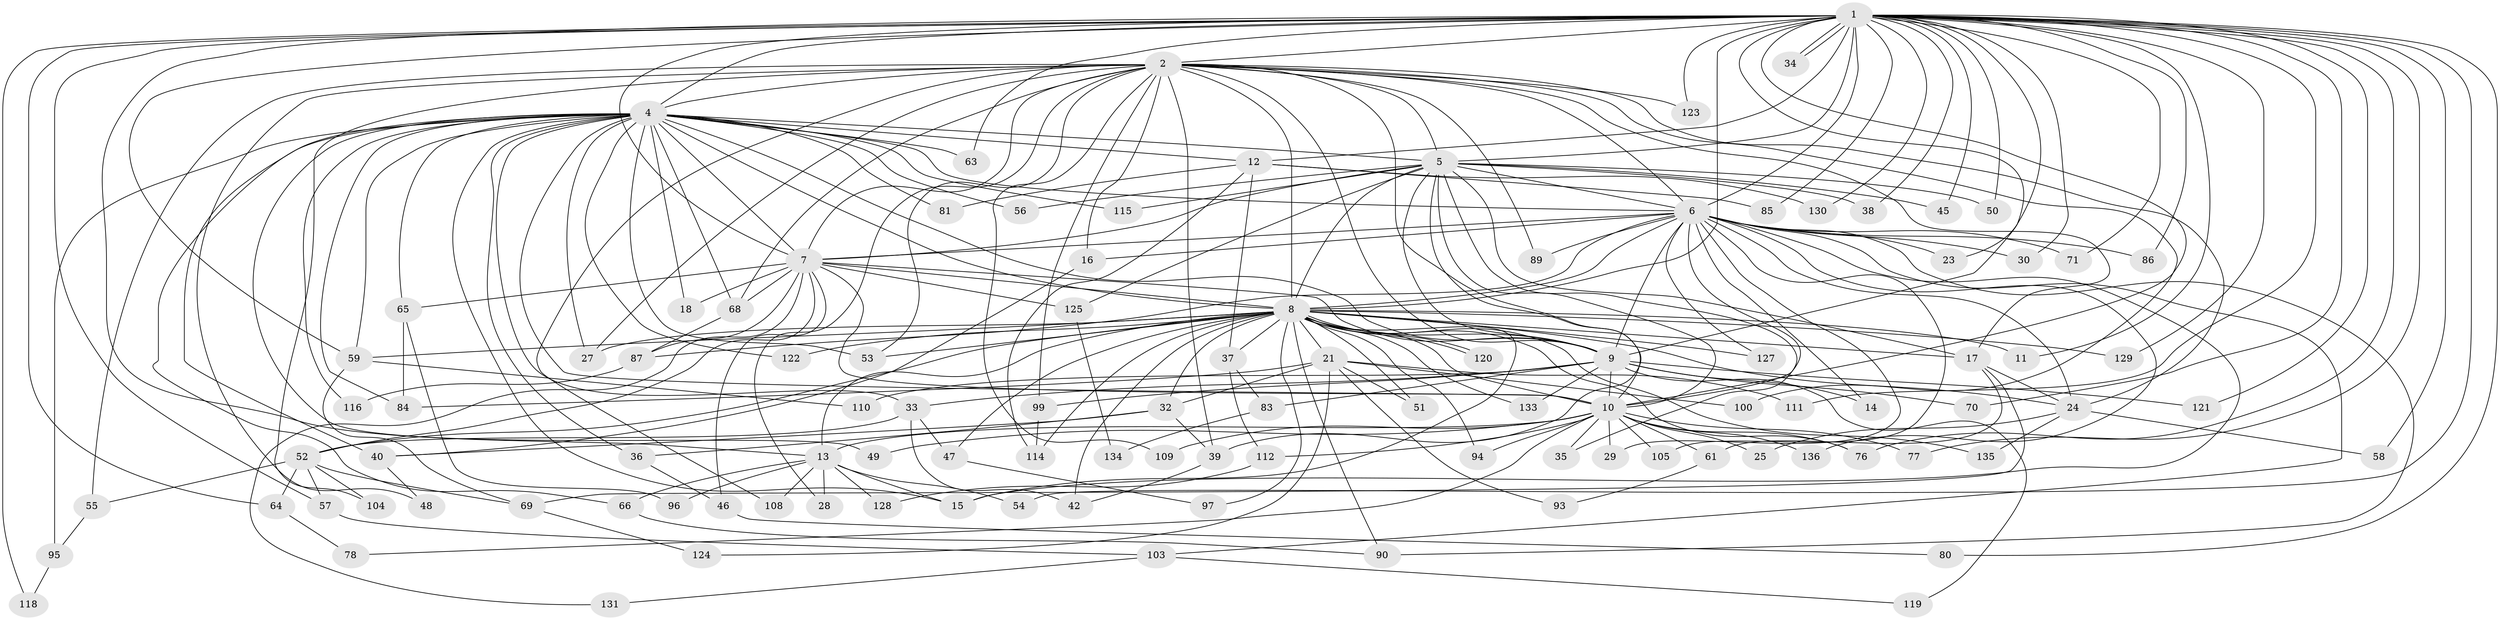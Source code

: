 // original degree distribution, {21: 0.007352941176470588, 28: 0.007352941176470588, 26: 0.007352941176470588, 31: 0.014705882352941176, 20: 0.014705882352941176, 23: 0.007352941176470588, 18: 0.007352941176470588, 22: 0.007352941176470588, 2: 0.5661764705882353, 7: 0.014705882352941176, 5: 0.04411764705882353, 4: 0.08088235294117647, 11: 0.007352941176470588, 3: 0.19117647058823528, 9: 0.007352941176470588, 6: 0.007352941176470588, 8: 0.007352941176470588}
// Generated by graph-tools (version 1.1) at 2025/41/03/06/25 10:41:43]
// undirected, 106 vertices, 249 edges
graph export_dot {
graph [start="1"]
  node [color=gray90,style=filled];
  1 [super="+3"];
  2 [super="+113"];
  4 [super="+26"];
  5 [super="+22"];
  6 [super="+62"];
  7 [super="+107"];
  8 [super="+19"];
  9 [super="+60"];
  10 [super="+72"];
  11;
  12 [super="+126"];
  13 [super="+43"];
  14;
  15 [super="+67"];
  16 [super="+41"];
  17 [super="+20"];
  18;
  21 [super="+74"];
  23;
  24 [super="+31"];
  25;
  27 [super="+98"];
  28;
  29;
  30;
  32 [super="+102"];
  33 [super="+82"];
  34;
  35;
  36;
  37;
  38 [super="+92"];
  39;
  40 [super="+44"];
  42;
  45;
  46;
  47;
  48;
  49;
  50;
  51;
  52 [super="+75"];
  53 [super="+88"];
  54;
  55;
  56;
  57;
  58;
  59 [super="+79"];
  61;
  63;
  64;
  65;
  66 [super="+132"];
  68 [super="+73"];
  69 [super="+117"];
  70;
  71;
  76 [super="+101"];
  77;
  78;
  80;
  81;
  83;
  84 [super="+106"];
  85;
  86;
  87 [super="+91"];
  89;
  90;
  93;
  94;
  95;
  96;
  97;
  99;
  100;
  103;
  104;
  105;
  108;
  109;
  110;
  111;
  112;
  114;
  115;
  116;
  118;
  119;
  120;
  121;
  122;
  123;
  124;
  125;
  127;
  128;
  129;
  130;
  131;
  133;
  134;
  135;
  136;
  1 -- 2 [weight=2];
  1 -- 4 [weight=2];
  1 -- 5 [weight=2];
  1 -- 6 [weight=2];
  1 -- 7 [weight=2];
  1 -- 8 [weight=2];
  1 -- 9 [weight=2];
  1 -- 10 [weight=2];
  1 -- 11;
  1 -- 13;
  1 -- 34;
  1 -- 34;
  1 -- 38;
  1 -- 45;
  1 -- 50;
  1 -- 76;
  1 -- 80;
  1 -- 85;
  1 -- 111;
  1 -- 129;
  1 -- 64;
  1 -- 130;
  1 -- 70;
  1 -- 12;
  1 -- 71;
  1 -- 77;
  1 -- 86;
  1 -- 23;
  1 -- 30;
  1 -- 121;
  1 -- 123;
  1 -- 54;
  1 -- 118;
  1 -- 57;
  1 -- 58;
  1 -- 59;
  1 -- 63;
  2 -- 4;
  2 -- 5;
  2 -- 6;
  2 -- 7 [weight=2];
  2 -- 8 [weight=2];
  2 -- 9;
  2 -- 10;
  2 -- 16;
  2 -- 24;
  2 -- 27;
  2 -- 28;
  2 -- 39;
  2 -- 48;
  2 -- 53;
  2 -- 55;
  2 -- 68;
  2 -- 89;
  2 -- 99;
  2 -- 100;
  2 -- 104;
  2 -- 108;
  2 -- 109;
  2 -- 123;
  2 -- 17;
  4 -- 5;
  4 -- 6;
  4 -- 7;
  4 -- 8;
  4 -- 9 [weight=2];
  4 -- 10;
  4 -- 12;
  4 -- 15;
  4 -- 18;
  4 -- 27;
  4 -- 33;
  4 -- 36;
  4 -- 40;
  4 -- 49;
  4 -- 56;
  4 -- 63;
  4 -- 65;
  4 -- 66;
  4 -- 81;
  4 -- 84;
  4 -- 95;
  4 -- 115;
  4 -- 116;
  4 -- 122;
  4 -- 59;
  4 -- 68;
  4 -- 53;
  5 -- 6;
  5 -- 7;
  5 -- 8 [weight=2];
  5 -- 9;
  5 -- 10;
  5 -- 17;
  5 -- 35;
  5 -- 38 [weight=2];
  5 -- 39;
  5 -- 45;
  5 -- 50;
  5 -- 56;
  5 -- 115;
  5 -- 125;
  6 -- 7;
  6 -- 8;
  6 -- 9;
  6 -- 10;
  6 -- 14;
  6 -- 15;
  6 -- 16 [weight=2];
  6 -- 23;
  6 -- 29;
  6 -- 30;
  6 -- 71;
  6 -- 86;
  6 -- 90;
  6 -- 103;
  6 -- 105;
  6 -- 127;
  6 -- 24;
  6 -- 89;
  6 -- 136;
  6 -- 87;
  7 -- 8;
  7 -- 9;
  7 -- 10;
  7 -- 18;
  7 -- 46;
  7 -- 52;
  7 -- 65;
  7 -- 68;
  7 -- 87;
  7 -- 125;
  7 -- 131;
  8 -- 9;
  8 -- 10;
  8 -- 11;
  8 -- 17;
  8 -- 21 [weight=3];
  8 -- 32;
  8 -- 37;
  8 -- 51;
  8 -- 59;
  8 -- 90;
  8 -- 97;
  8 -- 114;
  8 -- 120;
  8 -- 120;
  8 -- 127;
  8 -- 129;
  8 -- 133;
  8 -- 135;
  8 -- 42;
  8 -- 15;
  8 -- 47;
  8 -- 53;
  8 -- 122;
  8 -- 94;
  8 -- 13;
  8 -- 52;
  8 -- 76;
  8 -- 24;
  8 -- 27;
  9 -- 10;
  9 -- 14;
  9 -- 33;
  9 -- 70;
  9 -- 83;
  9 -- 99;
  9 -- 110;
  9 -- 119;
  9 -- 133;
  9 -- 121;
  10 -- 13;
  10 -- 25;
  10 -- 29;
  10 -- 35;
  10 -- 49;
  10 -- 61;
  10 -- 77;
  10 -- 94;
  10 -- 109;
  10 -- 112;
  10 -- 136;
  10 -- 105;
  10 -- 76;
  10 -- 78;
  12 -- 37;
  12 -- 81;
  12 -- 85;
  12 -- 130;
  12 -- 114;
  13 -- 28;
  13 -- 128;
  13 -- 96;
  13 -- 66;
  13 -- 54;
  13 -- 108;
  13 -- 15;
  16 -- 40;
  17 -- 61;
  17 -- 69;
  17 -- 24;
  21 -- 32;
  21 -- 51;
  21 -- 84;
  21 -- 100;
  21 -- 111;
  21 -- 124;
  21 -- 93;
  24 -- 25;
  24 -- 135;
  24 -- 58;
  32 -- 36;
  32 -- 40;
  32 -- 39;
  33 -- 47;
  33 -- 52;
  33 -- 42;
  36 -- 46;
  37 -- 83;
  37 -- 112;
  39 -- 42;
  40 -- 48;
  46 -- 80;
  47 -- 97;
  52 -- 55;
  52 -- 57;
  52 -- 64;
  52 -- 69;
  52 -- 104;
  55 -- 95;
  57 -- 103;
  59 -- 110;
  59 -- 69;
  61 -- 93;
  64 -- 78;
  65 -- 96;
  65 -- 84;
  66 -- 90;
  68 -- 87;
  69 -- 124;
  83 -- 134;
  87 -- 116;
  95 -- 118;
  99 -- 114;
  103 -- 119;
  103 -- 131;
  112 -- 128;
  125 -- 134;
}
